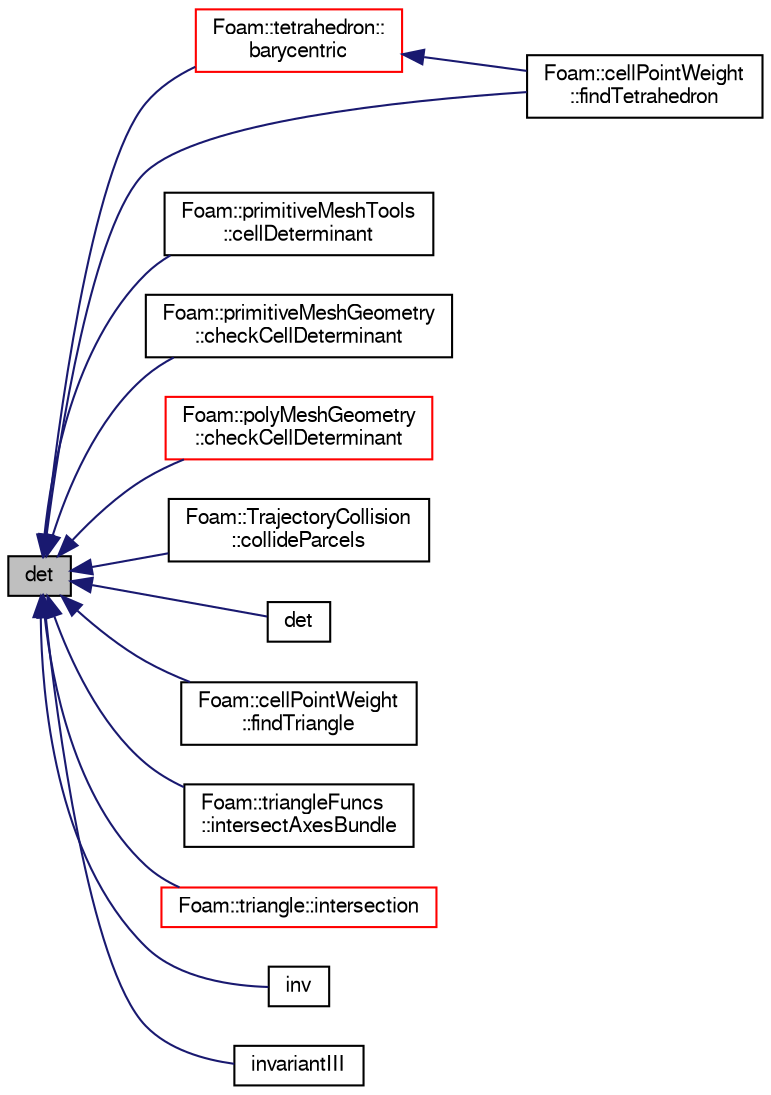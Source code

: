 digraph "det"
{
  bgcolor="transparent";
  edge [fontname="FreeSans",fontsize="10",labelfontname="FreeSans",labelfontsize="10"];
  node [fontname="FreeSans",fontsize="10",shape=record];
  rankdir="LR";
  Node1 [label="det",height=0.2,width=0.4,color="black", fillcolor="grey75", style="filled" fontcolor="black"];
  Node1 -> Node2 [dir="back",color="midnightblue",fontsize="10",style="solid",fontname="FreeSans"];
  Node2 [label="Foam::tetrahedron::\lbarycentric",height=0.2,width=0.4,color="red",URL="$a02502.html#af25ab613c3d54bb72f48d06e81ed88cc",tooltip="Calculate the barycentric coordinates of the given. "];
  Node2 -> Node3 [dir="back",color="midnightblue",fontsize="10",style="solid",fontname="FreeSans"];
  Node3 [label="Foam::cellPointWeight\l::findTetrahedron",height=0.2,width=0.4,color="black",URL="$a00211.html#aecec3ccb37ced505c339363e0803800a"];
  Node1 -> Node4 [dir="back",color="midnightblue",fontsize="10",style="solid",fontname="FreeSans"];
  Node4 [label="Foam::primitiveMeshTools\l::cellDeterminant",height=0.2,width=0.4,color="black",URL="$a01913.html#aaeaed20e05a2c6778ed319091c34991c",tooltip="Generate cell determinant field. "];
  Node1 -> Node5 [dir="back",color="midnightblue",fontsize="10",style="solid",fontname="FreeSans"];
  Node5 [label="Foam::primitiveMeshGeometry\l::checkCellDeterminant",height=0.2,width=0.4,color="black",URL="$a01912.html#a86702a579f7fe69fb82f0933e27edabd"];
  Node1 -> Node6 [dir="back",color="midnightblue",fontsize="10",style="solid",fontname="FreeSans"];
  Node6 [label="Foam::polyMeshGeometry\l::checkCellDeterminant",height=0.2,width=0.4,color="red",URL="$a01865.html#af0c7e937ce83711247f5519b530eb868",tooltip="Area of internal faces v.s. boundary faces. "];
  Node1 -> Node7 [dir="back",color="midnightblue",fontsize="10",style="solid",fontname="FreeSans"];
  Node7 [label="Foam::TrajectoryCollision\l::collideParcels",height=0.2,width=0.4,color="black",URL="$a02586.html#a544ea47d9f252b637415a55f81a13a93",tooltip="Collide parcels and return true if mass has changed. "];
  Node1 -> Node8 [dir="back",color="midnightblue",fontsize="10",style="solid",fontname="FreeSans"];
  Node8 [label="det",height=0.2,width=0.4,color="black",URL="$a10237.html#a427e76805adedd5ea4a6a0a84ec8c04d"];
  Node1 -> Node3 [dir="back",color="midnightblue",fontsize="10",style="solid",fontname="FreeSans"];
  Node1 -> Node9 [dir="back",color="midnightblue",fontsize="10",style="solid",fontname="FreeSans"];
  Node9 [label="Foam::cellPointWeight\l::findTriangle",height=0.2,width=0.4,color="black",URL="$a00211.html#a58a370be784ce48f88d340ab2ab15ac8"];
  Node1 -> Node10 [dir="back",color="midnightblue",fontsize="10",style="solid",fontname="FreeSans"];
  Node10 [label="Foam::triangleFuncs\l::intersectAxesBundle",height=0.2,width=0.4,color="black",URL="$a02604.html#a9dee5658f90fecf99dc7ed9262fee6e3",tooltip="Intersect triangle with parallel edges aligned with axis i0. "];
  Node1 -> Node11 [dir="back",color="midnightblue",fontsize="10",style="solid",fontname="FreeSans"];
  Node11 [label="Foam::triangle::intersection",height=0.2,width=0.4,color="red",URL="$a02603.html#abaab0bde7aa64f05d8755787824985f1",tooltip="Fast intersection with a ray. "];
  Node1 -> Node12 [dir="back",color="midnightblue",fontsize="10",style="solid",fontname="FreeSans"];
  Node12 [label="inv",height=0.2,width=0.4,color="black",URL="$a10237.html#a489c4a050437219d1327bf064aabf878",tooltip="Return the inverse of a symmetric tensor. "];
  Node1 -> Node13 [dir="back",color="midnightblue",fontsize="10",style="solid",fontname="FreeSans"];
  Node13 [label="invariantIII",height=0.2,width=0.4,color="black",URL="$a10237.html#a696381731a98b49438357f51cf52623c",tooltip="Return the 3rd invariant of a symmetric tensor. "];
}
